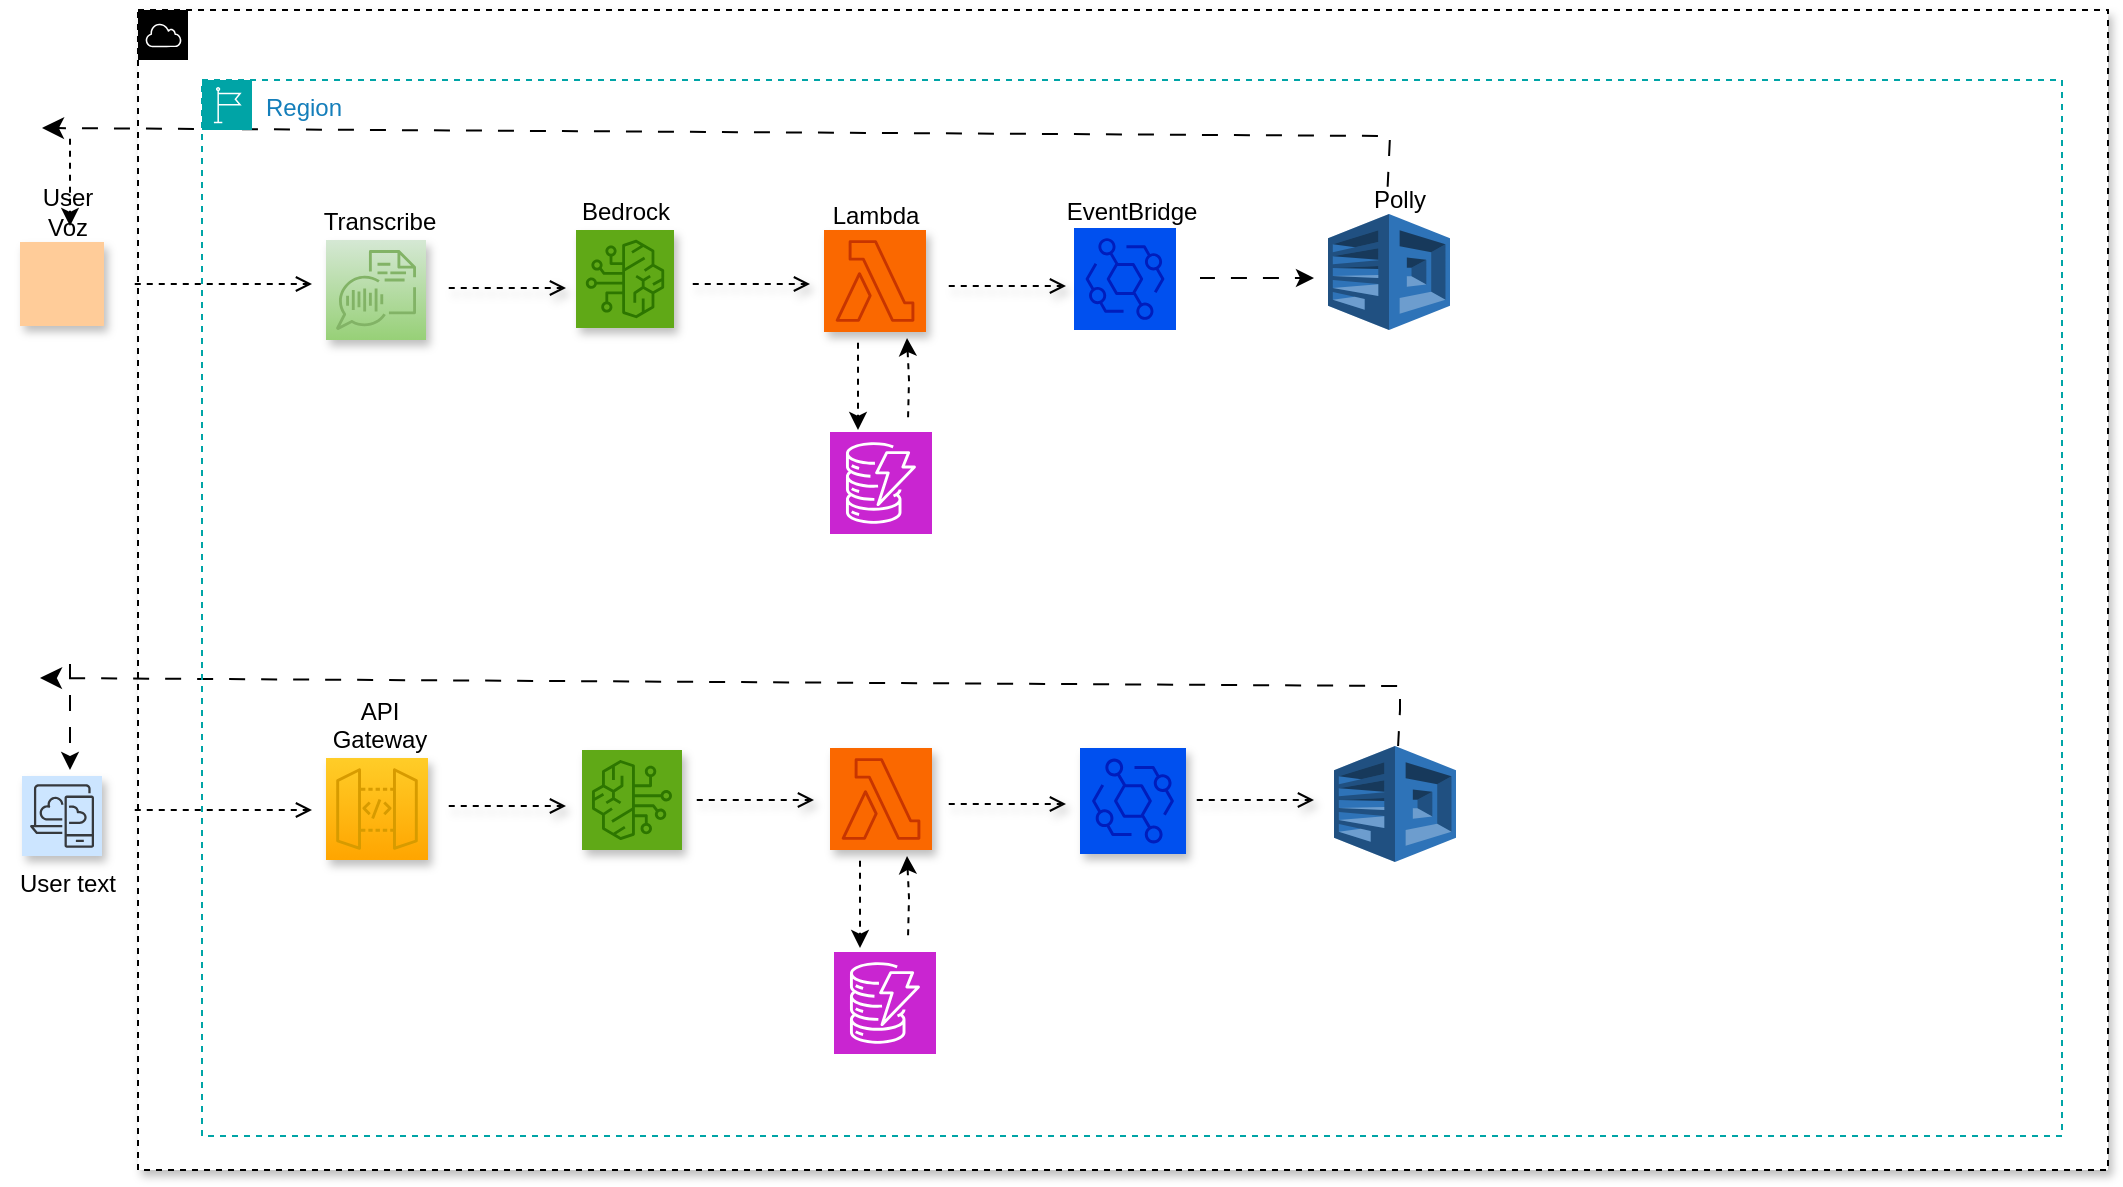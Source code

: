 <mxfile version="28.1.2">
  <diagram name="Página-1" id="VJ8qYw_6KENTnaheWPy_">
    <mxGraphModel dx="1042" dy="660" grid="0" gridSize="10" guides="1" tooltips="1" connect="1" arrows="1" fold="1" page="0" pageScale="1" pageWidth="1169" pageHeight="827" math="0" shadow="0">
      <root>
        <mxCell id="0" />
        <mxCell id="1" parent="0" />
        <mxCell id="2-zdTMDnQHhOAPcytkvD-107" value="&lt;br&gt;&lt;br&gt;&lt;br&gt;&lt;br&gt;&lt;br&gt;&lt;br&gt;&lt;br&gt;&lt;br&gt;&lt;br&gt;&lt;br&gt;&lt;br&gt;&lt;br&gt;&lt;br&gt;" style="points=[[0,0],[0.25,0],[0.5,0],[0.75,0],[1,0],[1,0.25],[1,0.5],[1,0.75],[1,1],[0.75,1],[0.5,1],[0.25,1],[0,1],[0,0.75],[0,0.5],[0,0.25]];outlineConnect=0;whiteSpace=wrap;fontSize=12;fontStyle=0;container=1;pointerEvents=0;collapsible=0;recursiveResize=0;shape=mxgraph.aws4.group;grIcon=mxgraph.aws4.group_aws_cloud;verticalAlign=top;align=left;spacingLeft=30;dashed=1;comic=0;backgroundOutline=0;shadow=1;labelBackgroundColor=none;editable=1;movable=1;resizable=1;rotatable=1;deletable=1;locked=0;connectable=1;cloneable=1;labelBorderColor=none;html=1;" parent="1" vertex="1">
          <mxGeometry x="134" y="90" width="985" height="580" as="geometry" />
        </mxCell>
        <mxCell id="A-gvF0QpMZuj0pTLAi-S-10" value="" style="endArrow=classic;html=1;rounded=0;endSize=8;startSize=8;elbow=vertical;flowAnimation=1;" edge="1" parent="2-zdTMDnQHhOAPcytkvD-107" source="A-gvF0QpMZuj0pTLAi-S-9">
          <mxGeometry width="50" height="50" relative="1" as="geometry">
            <mxPoint x="610" y="381" as="sourcePoint" />
            <mxPoint x="-49" y="334" as="targetPoint" />
            <Array as="points">
              <mxPoint x="631" y="350" />
              <mxPoint x="631" y="338" />
            </Array>
          </mxGeometry>
        </mxCell>
        <mxCell id="2-zdTMDnQHhOAPcytkvD-111" value="" style="points=[[0,0,0],[0.25,0,0],[0.5,0,0],[0.75,0,0],[1,0,0],[0,1,0],[0.25,1,0],[0.5,1,0],[0.75,1,0],[1,1,0],[0,0.25,0],[0,0.5,0],[0,0.75,0],[1,0.25,0],[1,0.5,0],[1,0.75,0]];outlineConnect=0;dashed=1;verticalLabelPosition=bottom;verticalAlign=top;align=center;fontSize=12;fontStyle=0;aspect=fixed;shape=mxgraph.aws4.resourceIcon;resIcon=mxgraph.aws4.transcribe;comic=0;backgroundOutline=0;shadow=1;labelBackgroundColor=none;editable=1;movable=1;resizable=1;rotatable=1;deletable=1;locked=0;connectable=1;cloneable=1;labelBorderColor=none;html=1;fillColor=#d5e8d4;gradientColor=#97d077;strokeColor=#82b366;" parent="1" vertex="1">
          <mxGeometry x="228" y="205" width="50" height="50" as="geometry" />
        </mxCell>
        <mxCell id="2-zdTMDnQHhOAPcytkvD-113" value="" style="points=[[0,0,0],[0.25,0,0],[0.5,0,0],[0.75,0,0],[1,0,0],[0,1,0],[0.25,1,0],[0.5,1,0],[0.75,1,0],[1,1,0],[0,0.25,0],[0,0.5,0],[0,0.75,0],[1,0.25,0],[1,0.5,0],[1,0.75,0]];outlineConnect=0;dashed=1;verticalLabelPosition=bottom;verticalAlign=top;align=center;fontSize=12;fontStyle=0;aspect=fixed;shape=mxgraph.aws4.resourceIcon;resIcon=mxgraph.aws4.desktop_and_app_streaming;comic=0;backgroundOutline=0;shadow=1;labelBackgroundColor=none;editable=1;movable=1;resizable=1;rotatable=1;deletable=1;locked=0;connectable=1;cloneable=1;labelBorderColor=none;html=1;fillColor=#cce5ff;strokeColor=#36393d;" parent="1" vertex="1">
          <mxGeometry x="76" y="473" width="40" height="40" as="geometry" />
        </mxCell>
        <mxCell id="2-zdTMDnQHhOAPcytkvD-115" value="" style="points=[[0,0,0],[0.25,0,0],[0.5,0,0],[0.75,0,0],[1,0,0],[0,1,0],[0.25,1,0],[0.5,1,0],[0.75,1,0],[1,1,0],[0,0.25,0],[0,0.5,0],[0,0.75,0],[1,0.25,0],[1,0.5,0],[1,0.75,0]];outlineConnect=0;dashed=1;verticalLabelPosition=bottom;verticalAlign=top;align=center;fontSize=12;fontStyle=0;aspect=fixed;shape=mxgraph.aws4.resourceIcon;resIcon=mxgraph.aws4.end_user_messaging;comic=0;backgroundOutline=0;shadow=1;labelBackgroundColor=none;editable=1;movable=1;resizable=1;rotatable=1;deletable=1;locked=0;connectable=1;cloneable=1;labelBorderColor=none;html=1;fillColor=#ffcc99;strokeColor=#36393d;" parent="1" vertex="1">
          <mxGeometry x="75" y="206" width="42" height="42" as="geometry" />
        </mxCell>
        <mxCell id="2-zdTMDnQHhOAPcytkvD-117" value="" style="points=[[0,0,0],[0.25,0,0],[0.5,0,0],[0.75,0,0],[1,0,0],[0,1,0],[0.25,1,0],[0.5,1,0],[0.75,1,0],[1,1,0],[0,0.25,0],[0,0.5,0],[0,0.75,0],[1,0.25,0],[1,0.5,0],[1,0.75,0]];outlineConnect=0;dashed=1;verticalLabelPosition=bottom;verticalAlign=top;align=center;fontSize=12;fontStyle=0;aspect=fixed;shape=mxgraph.aws4.resourceIcon;resIcon=mxgraph.aws4.lambda;comic=0;backgroundOutline=0;shadow=1;labelBackgroundColor=none;editable=1;movable=1;resizable=1;rotatable=1;deletable=1;locked=0;connectable=1;cloneable=1;labelBorderColor=none;html=1;fillColor=#fa6800;fontColor=#000000;strokeColor=#C73500;" parent="1" vertex="1">
          <mxGeometry x="480" y="459" width="51" height="51" as="geometry" />
        </mxCell>
        <mxCell id="2-zdTMDnQHhOAPcytkvD-118" value="" style="points=[[0,0,0],[0.25,0,0],[0.5,0,0],[0.75,0,0],[1,0,0],[0,1,0],[0.25,1,0],[0.5,1,0],[0.75,1,0],[1,1,0],[0,0.25,0],[0,0.5,0],[0,0.75,0],[1,0.25,0],[1,0.5,0],[1,0.75,0]];outlineConnect=0;dashed=1;verticalLabelPosition=bottom;verticalAlign=top;align=center;fontSize=12;fontStyle=0;aspect=fixed;shape=mxgraph.aws4.resourceIcon;resIcon=mxgraph.aws4.bedrock;comic=0;backgroundOutline=0;shadow=1;labelBackgroundColor=none;editable=1;movable=1;resizable=1;rotatable=1;deletable=1;locked=0;connectable=1;cloneable=1;labelBorderColor=none;html=1;fillColor=#60a917;fontColor=#ffffff;strokeColor=#2D7600;direction=west;" parent="1" vertex="1">
          <mxGeometry x="353" y="200" width="49" height="49" as="geometry" />
        </mxCell>
        <mxCell id="2-zdTMDnQHhOAPcytkvD-119" value="" style="points=[[0,0,0],[0.25,0,0],[0.5,0,0],[0.75,0,0],[1,0,0],[0,1,0],[0.25,1,0],[0.5,1,0],[0.75,1,0],[1,1,0],[0,0.25,0],[0,0.5,0],[0,0.75,0],[1,0.25,0],[1,0.5,0],[1,0.75,0]];outlineConnect=0;dashed=1;verticalLabelPosition=bottom;verticalAlign=top;align=center;fontSize=12;fontStyle=0;aspect=fixed;shape=mxgraph.aws4.resourceIcon;resIcon=mxgraph.aws4.bedrock;comic=0;backgroundOutline=0;shadow=1;labelBackgroundColor=none;editable=1;movable=1;resizable=1;rotatable=1;deletable=1;locked=0;connectable=1;cloneable=1;labelBorderColor=none;html=1;fillColor=#60a917;fontColor=#ffffff;strokeColor=#2D7600;" parent="1" vertex="1">
          <mxGeometry x="356" y="460" width="50" height="50" as="geometry" />
        </mxCell>
        <mxCell id="2-zdTMDnQHhOAPcytkvD-122" value="" style="points=[[0,0,0],[0.25,0,0],[0.5,0,0],[0.75,0,0],[1,0,0],[0,1,0],[0.25,1,0],[0.5,1,0],[0.75,1,0],[1,1,0],[0,0.25,0],[0,0.5,0],[0,0.75,0],[1,0.25,0],[1,0.5,0],[1,0.75,0]];outlineConnect=0;dashed=1;verticalLabelPosition=bottom;verticalAlign=top;align=center;fontSize=12;fontStyle=0;aspect=fixed;shape=mxgraph.aws4.resourceIcon;resIcon=mxgraph.aws4.eventbridge;comic=0;backgroundOutline=0;shadow=0;labelBackgroundColor=none;editable=1;movable=1;resizable=1;rotatable=1;deletable=1;locked=0;connectable=0;cloneable=0;labelBorderColor=none;html=1;fillColor=#0050ef;allowArrows=0;fontColor=#ffffff;strokeColor=#001DBC;" parent="1" vertex="1">
          <mxGeometry x="602" y="199" width="51" height="51" as="geometry" />
        </mxCell>
        <mxCell id="2-zdTMDnQHhOAPcytkvD-123" value="" style="points=[[0,0,0],[0.25,0,0],[0.5,0,0],[0.75,0,0],[1,0,0],[0,1,0],[0.25,1,0],[0.5,1,0],[0.75,1,0],[1,1,0],[0,0.25,0],[0,0.5,0],[0,0.75,0],[1,0.25,0],[1,0.5,0],[1,0.75,0]];outlineConnect=0;dashed=1;verticalLabelPosition=bottom;verticalAlign=top;align=center;fontSize=12;fontStyle=0;aspect=fixed;shape=mxgraph.aws4.resourceIcon;resIcon=mxgraph.aws4.eventbridge;comic=0;backgroundOutline=0;shadow=1;labelBackgroundColor=none;editable=1;movable=1;resizable=1;rotatable=1;deletable=1;locked=0;connectable=1;cloneable=1;labelBorderColor=none;html=1;fillColor=#0050ef;fontColor=#ffffff;strokeColor=#001DBC;" parent="1" vertex="1">
          <mxGeometry x="605" y="459" width="53" height="53" as="geometry" />
        </mxCell>
        <mxCell id="2-zdTMDnQHhOAPcytkvD-124" value="" style="points=[[0,0,0],[0.25,0,0],[0.5,0,0],[0.75,0,0],[1,0,0],[0,1,0],[0.25,1,0],[0.5,1,0],[0.75,1,0],[1,1,0],[0,0.25,0],[0,0.5,0],[0,0.75,0],[1,0.25,0],[1,0.5,0],[1,0.75,0]];outlineConnect=0;dashed=1;verticalLabelPosition=bottom;verticalAlign=top;align=center;fontSize=12;fontStyle=0;aspect=fixed;shape=mxgraph.aws4.resourceIcon;resIcon=mxgraph.aws4.api_gateway;comic=0;backgroundOutline=0;shadow=1;labelBackgroundColor=none;editable=1;movable=1;resizable=1;rotatable=1;deletable=1;locked=0;connectable=1;cloneable=1;labelBorderColor=none;html=1;fillColor=#ffcd28;gradientColor=#ffa500;strokeColor=#d79b00;" parent="1" vertex="1">
          <mxGeometry x="228" y="464" width="51" height="51" as="geometry" />
        </mxCell>
        <mxCell id="2-zdTMDnQHhOAPcytkvD-125" value="EventBridge" style="text;align=center;verticalAlign=middle;whiteSpace=wrap;rounded=0;comic=0;backgroundOutline=0;dashed=1;shadow=1;labelBackgroundColor=none;editable=1;movable=1;resizable=1;rotatable=1;deletable=1;locked=0;connectable=1;cloneable=1;labelBorderColor=none;html=1;" parent="1" vertex="1">
          <mxGeometry x="601" y="176" width="60" height="30" as="geometry" />
        </mxCell>
        <mxCell id="2-zdTMDnQHhOAPcytkvD-126" value="Bedrock" style="text;align=center;verticalAlign=middle;whiteSpace=wrap;rounded=0;comic=0;backgroundOutline=0;dashed=1;shadow=1;labelBackgroundColor=none;editable=1;movable=1;resizable=1;rotatable=1;deletable=1;locked=0;connectable=1;cloneable=1;labelBorderColor=none;html=1;" parent="1" vertex="1">
          <mxGeometry x="348" y="176" width="60" height="30" as="geometry" />
        </mxCell>
        <mxCell id="2-zdTMDnQHhOAPcytkvD-127" value="Lambda" style="text;align=center;verticalAlign=middle;whiteSpace=wrap;rounded=0;comic=0;backgroundOutline=0;dashed=1;shadow=1;labelBackgroundColor=none;editable=1;movable=1;resizable=1;rotatable=1;deletable=1;locked=0;connectable=1;cloneable=1;labelBorderColor=none;html=1;" parent="1" vertex="1">
          <mxGeometry x="473" y="178" width="60" height="30" as="geometry" />
        </mxCell>
        <mxCell id="2-zdTMDnQHhOAPcytkvD-128" value="Transcribe&lt;br&gt;&lt;br&gt;" style="text;align=center;verticalAlign=middle;whiteSpace=wrap;rounded=0;comic=0;backgroundOutline=0;dashed=1;shadow=1;labelBackgroundColor=none;editable=1;movable=1;resizable=1;rotatable=1;deletable=1;locked=0;connectable=1;cloneable=1;labelBorderColor=none;html=1;" parent="1" vertex="1">
          <mxGeometry x="225" y="188" width="60" height="30" as="geometry" />
        </mxCell>
        <mxCell id="2-zdTMDnQHhOAPcytkvD-129" value="API&lt;br&gt;Gateway&lt;br&gt;&lt;br&gt;" style="text;align=center;verticalAlign=middle;whiteSpace=wrap;rounded=0;comic=0;backgroundOutline=0;dashed=1;shadow=1;labelBackgroundColor=none;editable=1;movable=1;resizable=1;rotatable=1;deletable=1;locked=0;connectable=1;cloneable=1;labelBorderColor=none;html=1;" parent="1" vertex="1">
          <mxGeometry x="225" y="440" width="60" height="30" as="geometry" />
        </mxCell>
        <mxCell id="2-zdTMDnQHhOAPcytkvD-130" value="User&lt;br&gt;Voz" style="text;align=center;verticalAlign=middle;whiteSpace=wrap;rounded=0;comic=0;backgroundOutline=0;dashed=1;shadow=1;labelBackgroundColor=none;editable=1;movable=1;resizable=1;rotatable=1;deletable=1;locked=0;connectable=1;cloneable=1;labelBorderColor=none;html=1;" parent="1" vertex="1">
          <mxGeometry x="69" y="176" width="60" height="30" as="geometry" />
        </mxCell>
        <mxCell id="2-zdTMDnQHhOAPcytkvD-131" value="User text&lt;br&gt;&lt;br&gt;" style="text;align=center;verticalAlign=middle;whiteSpace=wrap;rounded=0;comic=0;backgroundOutline=0;dashed=1;shadow=1;labelBackgroundColor=none;editable=1;movable=1;resizable=1;rotatable=1;deletable=1;locked=0;connectable=1;cloneable=1;labelBorderColor=none;html=1;" parent="1" vertex="1">
          <mxGeometry x="69" y="519" width="60" height="30" as="geometry" />
        </mxCell>
        <mxCell id="2-zdTMDnQHhOAPcytkvD-134" value="" style="edgeStyle=orthogonalEdgeStyle;endArrow=open;elbow=vertical;startArrow=none;endFill=0;rounded=0;comic=0;backgroundOutline=0;dashed=1;shadow=1;labelBackgroundColor=none;flowAnimation=1;editable=1;movable=1;resizable=1;rotatable=1;deletable=1;locked=0;connectable=1;cloneable=1;labelBorderColor=none;html=1;fontColor=default;" parent="1" edge="1">
          <mxGeometry width="100" relative="1" as="geometry">
            <mxPoint x="412" y="485" as="sourcePoint" />
            <mxPoint x="472" y="485" as="targetPoint" />
          </mxGeometry>
        </mxCell>
        <mxCell id="2-zdTMDnQHhOAPcytkvD-135" value="" style="edgeStyle=orthogonalEdgeStyle;endArrow=open;elbow=vertical;startArrow=none;endFill=0;rounded=0;comic=0;backgroundOutline=0;dashed=1;shadow=1;labelBackgroundColor=none;flowAnimation=1;editable=1;movable=1;resizable=1;rotatable=1;deletable=1;locked=0;connectable=1;cloneable=1;labelBorderColor=none;html=1;fontColor=default;" parent="1" edge="1">
          <mxGeometry width="100" relative="1" as="geometry">
            <mxPoint x="410" y="227" as="sourcePoint" />
            <mxPoint x="470" y="227" as="targetPoint" />
            <Array as="points">
              <mxPoint x="440" y="227" />
              <mxPoint x="440" y="227" />
            </Array>
          </mxGeometry>
        </mxCell>
        <mxCell id="2-zdTMDnQHhOAPcytkvD-136" value="" style="edgeStyle=orthogonalEdgeStyle;endArrow=open;elbow=vertical;startArrow=none;endFill=0;rounded=0;comic=0;backgroundOutline=0;dashed=1;shadow=1;labelBackgroundColor=none;flowAnimation=1;editable=1;movable=1;resizable=1;rotatable=1;deletable=1;locked=0;connectable=1;cloneable=1;labelBorderColor=none;html=1;fontColor=default;" parent="1" edge="1">
          <mxGeometry width="100" relative="1" as="geometry">
            <mxPoint x="288" y="229" as="sourcePoint" />
            <mxPoint x="348" y="229" as="targetPoint" />
          </mxGeometry>
        </mxCell>
        <mxCell id="2-zdTMDnQHhOAPcytkvD-137" value="" style="edgeStyle=orthogonalEdgeStyle;endArrow=open;elbow=vertical;startArrow=none;endFill=0;rounded=0;comic=0;backgroundOutline=0;dashed=1;shadow=1;labelBackgroundColor=none;flowAnimation=1;editable=1;movable=1;resizable=1;rotatable=1;deletable=1;locked=0;connectable=1;cloneable=1;labelBorderColor=none;html=1;fontColor=default;" parent="1" edge="1">
          <mxGeometry width="100" relative="1" as="geometry">
            <mxPoint x="288" y="488" as="sourcePoint" />
            <mxPoint x="348" y="488" as="targetPoint" />
          </mxGeometry>
        </mxCell>
        <mxCell id="2-zdTMDnQHhOAPcytkvD-139" value="" style="edgeStyle=orthogonalEdgeStyle;endArrow=open;elbow=vertical;startArrow=none;endFill=0;rounded=0;comic=0;backgroundOutline=0;dashed=1;shadow=0;labelBackgroundColor=none;flowAnimation=1;editable=1;movable=1;resizable=1;rotatable=1;deletable=1;locked=0;connectable=1;cloneable=1;labelBorderColor=none;html=1;fontColor=default;" parent="1" edge="1">
          <mxGeometry width="100" relative="1" as="geometry">
            <mxPoint x="131" y="490" as="sourcePoint" />
            <mxPoint x="221" y="490" as="targetPoint" />
          </mxGeometry>
        </mxCell>
        <mxCell id="2-zdTMDnQHhOAPcytkvD-159" value="" style="points=[[0,0,0],[0.25,0,0],[0.5,0,0],[0.75,0,0],[1,0,0],[0,1,0],[0.25,1,0],[0.5,1,0],[0.75,1,0],[1,1,0],[0,0.25,0],[0,0.5,0],[0,0.75,0],[1,0.25,0],[1,0.5,0],[1,0.75,0]];outlineConnect=0;dashed=1;verticalLabelPosition=bottom;verticalAlign=top;align=center;fontSize=12;fontStyle=0;aspect=fixed;shape=mxgraph.aws4.resourceIcon;resIcon=mxgraph.aws4.lambda;comic=0;backgroundOutline=0;shadow=1;labelBackgroundColor=none;editable=1;movable=1;resizable=1;rotatable=1;deletable=1;locked=0;connectable=1;cloneable=1;labelBorderColor=none;html=1;fillColor=#fa6800;fontColor=#000000;strokeColor=#C73500;" parent="1" vertex="1">
          <mxGeometry x="477" y="200" width="51" height="51" as="geometry" />
        </mxCell>
        <mxCell id="2-zdTMDnQHhOAPcytkvD-160" value="" style="outlineConnect=0;dashed=0;verticalLabelPosition=bottom;verticalAlign=top;align=center;html=1;shape=mxgraph.aws3.polly;fillColor=#2E73B8;gradientColor=none;" parent="1" vertex="1">
          <mxGeometry x="729" y="192" width="61" height="58" as="geometry" />
        </mxCell>
        <mxCell id="2-zdTMDnQHhOAPcytkvD-164" value="" style="endArrow=classic;html=1;rounded=0;flowAnimation=1;" parent="1" edge="1">
          <mxGeometry width="50" height="50" relative="1" as="geometry">
            <mxPoint x="665" y="224" as="sourcePoint" />
            <mxPoint x="722" y="224" as="targetPoint" />
          </mxGeometry>
        </mxCell>
        <mxCell id="2-zdTMDnQHhOAPcytkvD-173" value="" style="edgeStyle=orthogonalEdgeStyle;endArrow=open;elbow=vertical;startArrow=none;endFill=0;rounded=0;comic=0;backgroundOutline=0;dashed=1;shadow=1;labelBackgroundColor=none;flowAnimation=1;editable=1;movable=1;resizable=1;rotatable=1;deletable=1;locked=0;connectable=1;cloneable=1;labelBorderColor=none;html=1;fontColor=default;" parent="1" edge="1">
          <mxGeometry width="100" relative="1" as="geometry">
            <mxPoint x="662" y="485" as="sourcePoint" />
            <mxPoint x="722" y="485" as="targetPoint" />
          </mxGeometry>
        </mxCell>
        <mxCell id="dz_OCOcloMZIDA0Z-L-I-3" value="" style="edgeStyle=none;rounded=0;orthogonalLoop=1;jettySize=auto;html=1;dashed=1;flowAnimation=1;" parent="1" edge="1">
          <mxGeometry relative="1" as="geometry">
            <mxPoint x="100" y="153" as="sourcePoint" />
            <mxPoint x="100" y="198" as="targetPoint" />
          </mxGeometry>
        </mxCell>
        <mxCell id="dz_OCOcloMZIDA0Z-L-I-11" value="" style="edgeStyle=none;rounded=0;orthogonalLoop=1;jettySize=auto;html=1;shape=wire;flowAnimation=1;" parent="1" edge="1">
          <mxGeometry relative="1" as="geometry">
            <mxPoint x="100" y="417" as="sourcePoint" />
            <mxPoint x="100" y="470" as="targetPoint" />
          </mxGeometry>
        </mxCell>
        <mxCell id="dz_OCOcloMZIDA0Z-L-I-17" value="" style="edgeStyle=none;rounded=0;orthogonalLoop=1;jettySize=auto;html=1;dashed=1;flowAnimation=1;" parent="1" edge="1">
          <mxGeometry relative="1" as="geometry">
            <mxPoint x="494" y="255" as="sourcePoint" />
            <mxPoint x="494" y="300" as="targetPoint" />
          </mxGeometry>
        </mxCell>
        <mxCell id="dz_OCOcloMZIDA0Z-L-I-23" value="" style="edgeStyle=orthogonalEdgeStyle;endArrow=open;elbow=vertical;startArrow=none;endFill=0;rounded=0;comic=0;backgroundOutline=0;dashed=1;shadow=1;labelBackgroundColor=none;flowAnimation=1;editable=1;movable=1;resizable=1;rotatable=1;deletable=1;locked=0;connectable=1;cloneable=1;labelBorderColor=none;html=1;fontColor=default;" parent="1" edge="1">
          <mxGeometry width="100" relative="1" as="geometry">
            <mxPoint x="538" y="228" as="sourcePoint" />
            <mxPoint x="598" y="228" as="targetPoint" />
            <Array as="points">
              <mxPoint x="568" y="228" />
              <mxPoint x="568" y="228" />
            </Array>
          </mxGeometry>
        </mxCell>
        <mxCell id="dz_OCOcloMZIDA0Z-L-I-25" value="Polly&lt;div&gt;&lt;br&gt;&lt;/div&gt;" style="text;strokeColor=none;align=center;fillColor=none;html=1;verticalAlign=middle;whiteSpace=wrap;rounded=0;fontFamily=Helvetica;fontSize=12;fontColor=default;" parent="1" vertex="1">
          <mxGeometry x="735" y="177" width="60" height="30" as="geometry" />
        </mxCell>
        <mxCell id="A-gvF0QpMZuj0pTLAi-S-2" value="" style="edgeStyle=orthogonalEdgeStyle;endArrow=open;elbow=vertical;startArrow=none;endFill=0;rounded=0;comic=0;backgroundOutline=0;dashed=1;shadow=1;labelBackgroundColor=none;flowAnimation=1;editable=1;movable=1;resizable=1;rotatable=1;deletable=1;locked=0;connectable=1;cloneable=1;labelBorderColor=none;html=1;fontColor=default;" edge="1" parent="1">
          <mxGeometry width="100" relative="1" as="geometry">
            <mxPoint x="538" y="487" as="sourcePoint" />
            <mxPoint x="598" y="487" as="targetPoint" />
          </mxGeometry>
        </mxCell>
        <mxCell id="A-gvF0QpMZuj0pTLAi-S-3" value="" style="edgeStyle=none;rounded=0;orthogonalLoop=1;jettySize=auto;html=1;dashed=1;flowAnimation=1;" edge="1" parent="1">
          <mxGeometry relative="1" as="geometry">
            <mxPoint x="495" y="514" as="sourcePoint" />
            <mxPoint x="495" y="559" as="targetPoint" />
          </mxGeometry>
        </mxCell>
        <mxCell id="A-gvF0QpMZuj0pTLAi-S-5" value="" style="sketch=0;points=[[0,0,0],[0.25,0,0],[0.5,0,0],[0.75,0,0],[1,0,0],[0,1,0],[0.25,1,0],[0.5,1,0],[0.75,1,0],[1,1,0],[0,0.25,0],[0,0.5,0],[0,0.75,0],[1,0.25,0],[1,0.5,0],[1,0.75,0]];outlineConnect=0;fontColor=#232F3E;fillColor=#C925D1;strokeColor=#ffffff;dashed=0;verticalLabelPosition=bottom;verticalAlign=top;align=center;html=1;fontSize=12;fontStyle=0;aspect=fixed;shape=mxgraph.aws4.resourceIcon;resIcon=mxgraph.aws4.dynamodb;" vertex="1" parent="1">
          <mxGeometry x="480" y="301" width="51" height="51" as="geometry" />
        </mxCell>
        <mxCell id="A-gvF0QpMZuj0pTLAi-S-7" value="" style="sketch=0;points=[[0,0,0],[0.25,0,0],[0.5,0,0],[0.75,0,0],[1,0,0],[0,1,0],[0.25,1,0],[0.5,1,0],[0.75,1,0],[1,1,0],[0,0.25,0],[0,0.5,0],[0,0.75,0],[1,0.25,0],[1,0.5,0],[1,0.75,0]];outlineConnect=0;fontColor=#232F3E;fillColor=#C925D1;strokeColor=#ffffff;dashed=0;verticalLabelPosition=bottom;verticalAlign=top;align=center;html=1;fontSize=12;fontStyle=0;aspect=fixed;shape=mxgraph.aws4.resourceIcon;resIcon=mxgraph.aws4.dynamodb;" vertex="1" parent="1">
          <mxGeometry x="482" y="561" width="51" height="51" as="geometry" />
        </mxCell>
        <mxCell id="2-zdTMDnQHhOAPcytkvD-178" value="" style="endArrow=classic;html=1;rounded=0;endSize=8;startSize=8;elbow=vertical;flowAnimation=1;exitX=0.397;exitY=0.047;exitDx=0;exitDy=0;exitPerimeter=0;" parent="1" edge="1" source="dz_OCOcloMZIDA0Z-L-I-25">
          <mxGeometry width="50" height="50" relative="1" as="geometry">
            <mxPoint x="765" y="177" as="sourcePoint" />
            <mxPoint x="86" y="149" as="targetPoint" />
            <Array as="points">
              <mxPoint x="760" y="153" />
            </Array>
          </mxGeometry>
        </mxCell>
        <mxCell id="A-gvF0QpMZuj0pTLAi-S-13" value="" style="edgeStyle=orthogonalEdgeStyle;rounded=0;orthogonalLoop=1;jettySize=auto;html=1;dashed=1;flowAnimation=1;" edge="1" parent="1">
          <mxGeometry relative="1" as="geometry">
            <mxPoint x="519" y="554" as="sourcePoint" />
            <mxPoint x="518.5" y="513" as="targetPoint" />
          </mxGeometry>
        </mxCell>
        <mxCell id="A-gvF0QpMZuj0pTLAi-S-9" value="" style="outlineConnect=0;dashed=0;verticalLabelPosition=bottom;verticalAlign=top;align=center;html=1;shape=mxgraph.aws3.polly;fillColor=#2E73B8;gradientColor=none;" vertex="1" parent="1">
          <mxGeometry x="732" y="458" width="61" height="58" as="geometry" />
        </mxCell>
        <mxCell id="A-gvF0QpMZuj0pTLAi-S-14" value="" style="edgeStyle=orthogonalEdgeStyle;rounded=0;orthogonalLoop=1;jettySize=auto;html=1;dashed=1;flowAnimation=1;" edge="1" parent="1">
          <mxGeometry relative="1" as="geometry">
            <mxPoint x="519" y="295" as="sourcePoint" />
            <mxPoint x="518.5" y="254" as="targetPoint" />
          </mxGeometry>
        </mxCell>
        <mxCell id="A-gvF0QpMZuj0pTLAi-S-16" value="" style="edgeStyle=orthogonalEdgeStyle;endArrow=open;elbow=vertical;startArrow=none;endFill=0;rounded=0;comic=0;backgroundOutline=0;dashed=1;shadow=0;labelBackgroundColor=none;flowAnimation=1;editable=1;movable=1;resizable=1;rotatable=1;deletable=1;locked=0;connectable=1;cloneable=1;labelBorderColor=none;html=1;fontColor=default;" edge="1" parent="1">
          <mxGeometry width="100" relative="1" as="geometry">
            <mxPoint x="131" y="227" as="sourcePoint" />
            <mxPoint x="221" y="227" as="targetPoint" />
          </mxGeometry>
        </mxCell>
        <mxCell id="A-gvF0QpMZuj0pTLAi-S-18" value="Region" style="points=[[0,0],[0.25,0],[0.5,0],[0.75,0],[1,0],[1,0.25],[1,0.5],[1,0.75],[1,1],[0.75,1],[0.5,1],[0.25,1],[0,1],[0,0.75],[0,0.5],[0,0.25]];outlineConnect=0;gradientColor=none;html=1;whiteSpace=wrap;fontSize=12;fontStyle=0;container=1;pointerEvents=0;collapsible=0;recursiveResize=0;shape=mxgraph.aws4.group;grIcon=mxgraph.aws4.group_region;strokeColor=#00A4A6;fillColor=none;verticalAlign=top;align=left;spacingLeft=30;fontColor=#147EBA;dashed=1;" vertex="1" parent="1">
          <mxGeometry x="166" y="125" width="930" height="528" as="geometry" />
        </mxCell>
      </root>
    </mxGraphModel>
  </diagram>
</mxfile>
